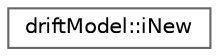 digraph "Graphical Class Hierarchy"
{
 // LATEX_PDF_SIZE
  bgcolor="transparent";
  edge [fontname=Helvetica,fontsize=10,labelfontname=Helvetica,labelfontsize=10];
  node [fontname=Helvetica,fontsize=10,shape=box,height=0.2,width=0.4];
  rankdir="LR";
  Node0 [id="Node000000",label="driftModel::iNew",height=0.2,width=0.4,color="grey40", fillcolor="white", style="filled",URL="$classFoam_1_1diameterModels_1_1driftModel_1_1iNew.html",tooltip=" "];
}
